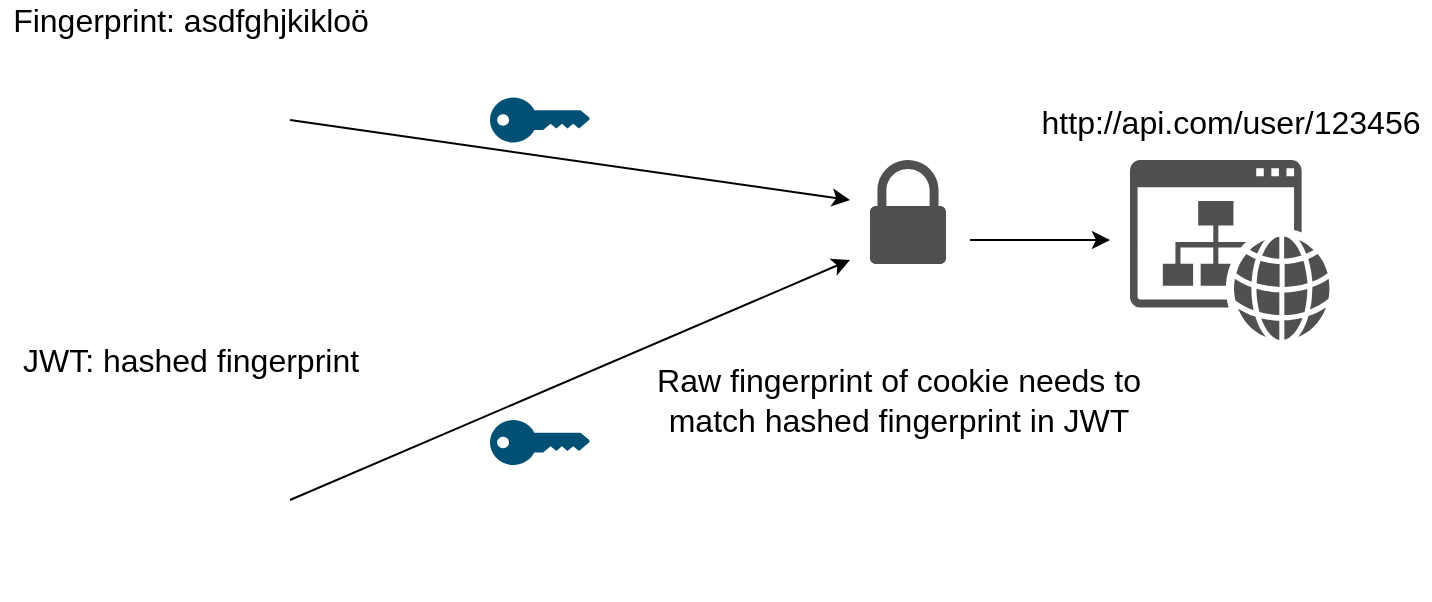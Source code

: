 <mxfile version="17.1.3" type="device"><diagram id="DBklIAE2Qk4PbVnOZ1tr" name="Page-1"><mxGraphModel dx="1422" dy="786" grid="1" gridSize="10" guides="1" tooltips="1" connect="1" arrows="1" fold="1" page="1" pageScale="1" pageWidth="827" pageHeight="1169" math="0" shadow="0"><root><mxCell id="0"/><mxCell id="1" parent="0"/><mxCell id="oLHAfnR8RlfhTPpXwR1r-1" value="" style="shape=image;html=1;verticalAlign=top;verticalLabelPosition=bottom;labelBackgroundColor=#ffffff;imageAspect=0;aspect=fixed;image=https://cdn1.iconfinder.com/data/icons/cartoon-snack/128/cookie-128.png" vertex="1" parent="1"><mxGeometry x="150" y="150" width="80" height="80" as="geometry"/></mxCell><mxCell id="oLHAfnR8RlfhTPpXwR1r-4" value="&lt;font style=&quot;font-size: 16px&quot;&gt;Fingerprint: asdfghjkikloö&lt;/font&gt;" style="text;html=1;align=center;verticalAlign=middle;resizable=0;points=[];autosize=1;strokeColor=none;fillColor=none;" vertex="1" parent="1"><mxGeometry x="95" y="130" width="190" height="20" as="geometry"/></mxCell><mxCell id="oLHAfnR8RlfhTPpXwR1r-5" value="" style="shape=image;html=1;verticalAlign=top;verticalLabelPosition=bottom;labelBackgroundColor=#ffffff;imageAspect=0;aspect=fixed;image=https://cdn2.iconfinder.com/data/icons/education-1021/200/Id_card-128.png" vertex="1" parent="1"><mxGeometry x="130" y="330" width="100" height="100" as="geometry"/></mxCell><mxCell id="oLHAfnR8RlfhTPpXwR1r-6" value="&lt;font style=&quot;font-size: 16px&quot;&gt;JWT: hashed fingerprint&lt;/font&gt;" style="text;html=1;align=center;verticalAlign=middle;resizable=0;points=[];autosize=1;strokeColor=none;fillColor=none;" vertex="1" parent="1"><mxGeometry x="100" y="300" width="180" height="20" as="geometry"/></mxCell><mxCell id="oLHAfnR8RlfhTPpXwR1r-7" value="" style="sketch=0;pointerEvents=1;shadow=0;dashed=0;html=1;strokeColor=none;fillColor=#505050;labelPosition=center;verticalLabelPosition=bottom;verticalAlign=top;outlineConnect=0;align=center;shape=mxgraph.office.security.lock_protected;fontSize=16;" vertex="1" parent="1"><mxGeometry x="530" y="210" width="38" height="52" as="geometry"/></mxCell><mxCell id="oLHAfnR8RlfhTPpXwR1r-9" value="" style="sketch=0;pointerEvents=1;shadow=0;dashed=0;html=1;strokeColor=none;fillColor=#505050;labelPosition=center;verticalLabelPosition=bottom;verticalAlign=top;outlineConnect=0;align=center;shape=mxgraph.office.concepts.website;fontSize=16;" vertex="1" parent="1"><mxGeometry x="660" y="210" width="100" height="90" as="geometry"/></mxCell><mxCell id="oLHAfnR8RlfhTPpXwR1r-10" value="http://api.com/user/123456" style="text;html=1;align=center;verticalAlign=middle;resizable=0;points=[];autosize=1;strokeColor=none;fillColor=none;fontSize=16;" vertex="1" parent="1"><mxGeometry x="610" y="181.25" width="200" height="20" as="geometry"/></mxCell><mxCell id="oLHAfnR8RlfhTPpXwR1r-12" value="" style="endArrow=classic;html=1;rounded=0;fontSize=16;" edge="1" parent="1"><mxGeometry width="50" height="50" relative="1" as="geometry"><mxPoint x="240" y="190" as="sourcePoint"/><mxPoint x="520" y="230" as="targetPoint"/></mxGeometry></mxCell><mxCell id="oLHAfnR8RlfhTPpXwR1r-13" value="" style="endArrow=classic;html=1;rounded=0;fontSize=16;" edge="1" parent="1"><mxGeometry width="50" height="50" relative="1" as="geometry"><mxPoint x="240" y="380" as="sourcePoint"/><mxPoint x="520" y="260" as="targetPoint"/></mxGeometry></mxCell><mxCell id="oLHAfnR8RlfhTPpXwR1r-14" value="Raw fingerprint of cookie needs to &lt;br&gt;match hashed fingerprint in JWT" style="text;html=1;align=center;verticalAlign=middle;resizable=0;points=[];autosize=1;strokeColor=none;fillColor=none;fontSize=16;" vertex="1" parent="1"><mxGeometry x="414" y="310" width="260" height="40" as="geometry"/></mxCell><mxCell id="oLHAfnR8RlfhTPpXwR1r-15" value="" style="points=[[0,0.5,0],[0.24,0,0],[0.5,0.28,0],[0.995,0.475,0],[0.5,0.72,0],[0.24,1,0]];verticalLabelPosition=bottom;sketch=0;html=1;verticalAlign=top;aspect=fixed;align=center;pointerEvents=1;shape=mxgraph.cisco19.key;fillColor=#005073;strokeColor=none;fontSize=16;" vertex="1" parent="1"><mxGeometry x="340" y="178.75" width="50" height="22.5" as="geometry"/></mxCell><mxCell id="oLHAfnR8RlfhTPpXwR1r-16" value="" style="points=[[0,0.5,0],[0.24,0,0],[0.5,0.28,0],[0.995,0.475,0],[0.5,0.72,0],[0.24,1,0]];verticalLabelPosition=bottom;sketch=0;html=1;verticalAlign=top;aspect=fixed;align=center;pointerEvents=1;shape=mxgraph.cisco19.key;fillColor=#005073;strokeColor=none;fontSize=16;" vertex="1" parent="1"><mxGeometry x="340" y="340" width="50" height="22.5" as="geometry"/></mxCell><mxCell id="oLHAfnR8RlfhTPpXwR1r-17" value="" style="endArrow=classic;html=1;rounded=0;fontSize=16;" edge="1" parent="1"><mxGeometry width="50" height="50" relative="1" as="geometry"><mxPoint x="580" y="250" as="sourcePoint"/><mxPoint x="650" y="250" as="targetPoint"/></mxGeometry></mxCell></root></mxGraphModel></diagram></mxfile>
